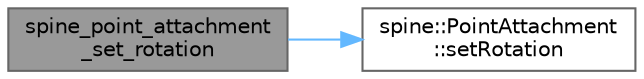 digraph "spine_point_attachment_set_rotation"
{
 // LATEX_PDF_SIZE
  bgcolor="transparent";
  edge [fontname=Helvetica,fontsize=10,labelfontname=Helvetica,labelfontsize=10];
  node [fontname=Helvetica,fontsize=10,shape=box,height=0.2,width=0.4];
  rankdir="LR";
  Node1 [id="Node000001",label="spine_point_attachment\l_set_rotation",height=0.2,width=0.4,color="gray40", fillcolor="grey60", style="filled", fontcolor="black",tooltip=" "];
  Node1 -> Node2 [id="edge1_Node000001_Node000002",color="steelblue1",style="solid",tooltip=" "];
  Node2 [id="Node000002",label="spine::PointAttachment\l::setRotation",height=0.2,width=0.4,color="grey40", fillcolor="white", style="filled",URL="$classspine_1_1_point_attachment.html#ae33446f79b52e1ac9c58057d4905c0a8",tooltip=" "];
}
